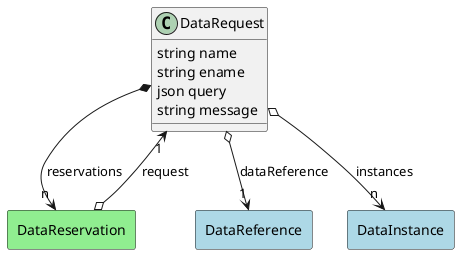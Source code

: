 @startuml

class "DataRequest" as Model {
 string name
 string ename
 json query
 string message

 
}

rectangle "DataReference" as DataReference #lightblue {
}

Model o--> "1" DataReference : dataReference


rectangle "DataReservation" as DataReservation #lightblue {
}

Model *--> "n" DataReservation : reservations


rectangle "DataInstance" as DataInstance #lightblue {
}

Model o--> "n" DataInstance : instances




    rectangle "DataReservation" as DataReservation #lightgreen {
    }
    
        DataReservation   o--> "1" Model : "request"
    

@enduml
